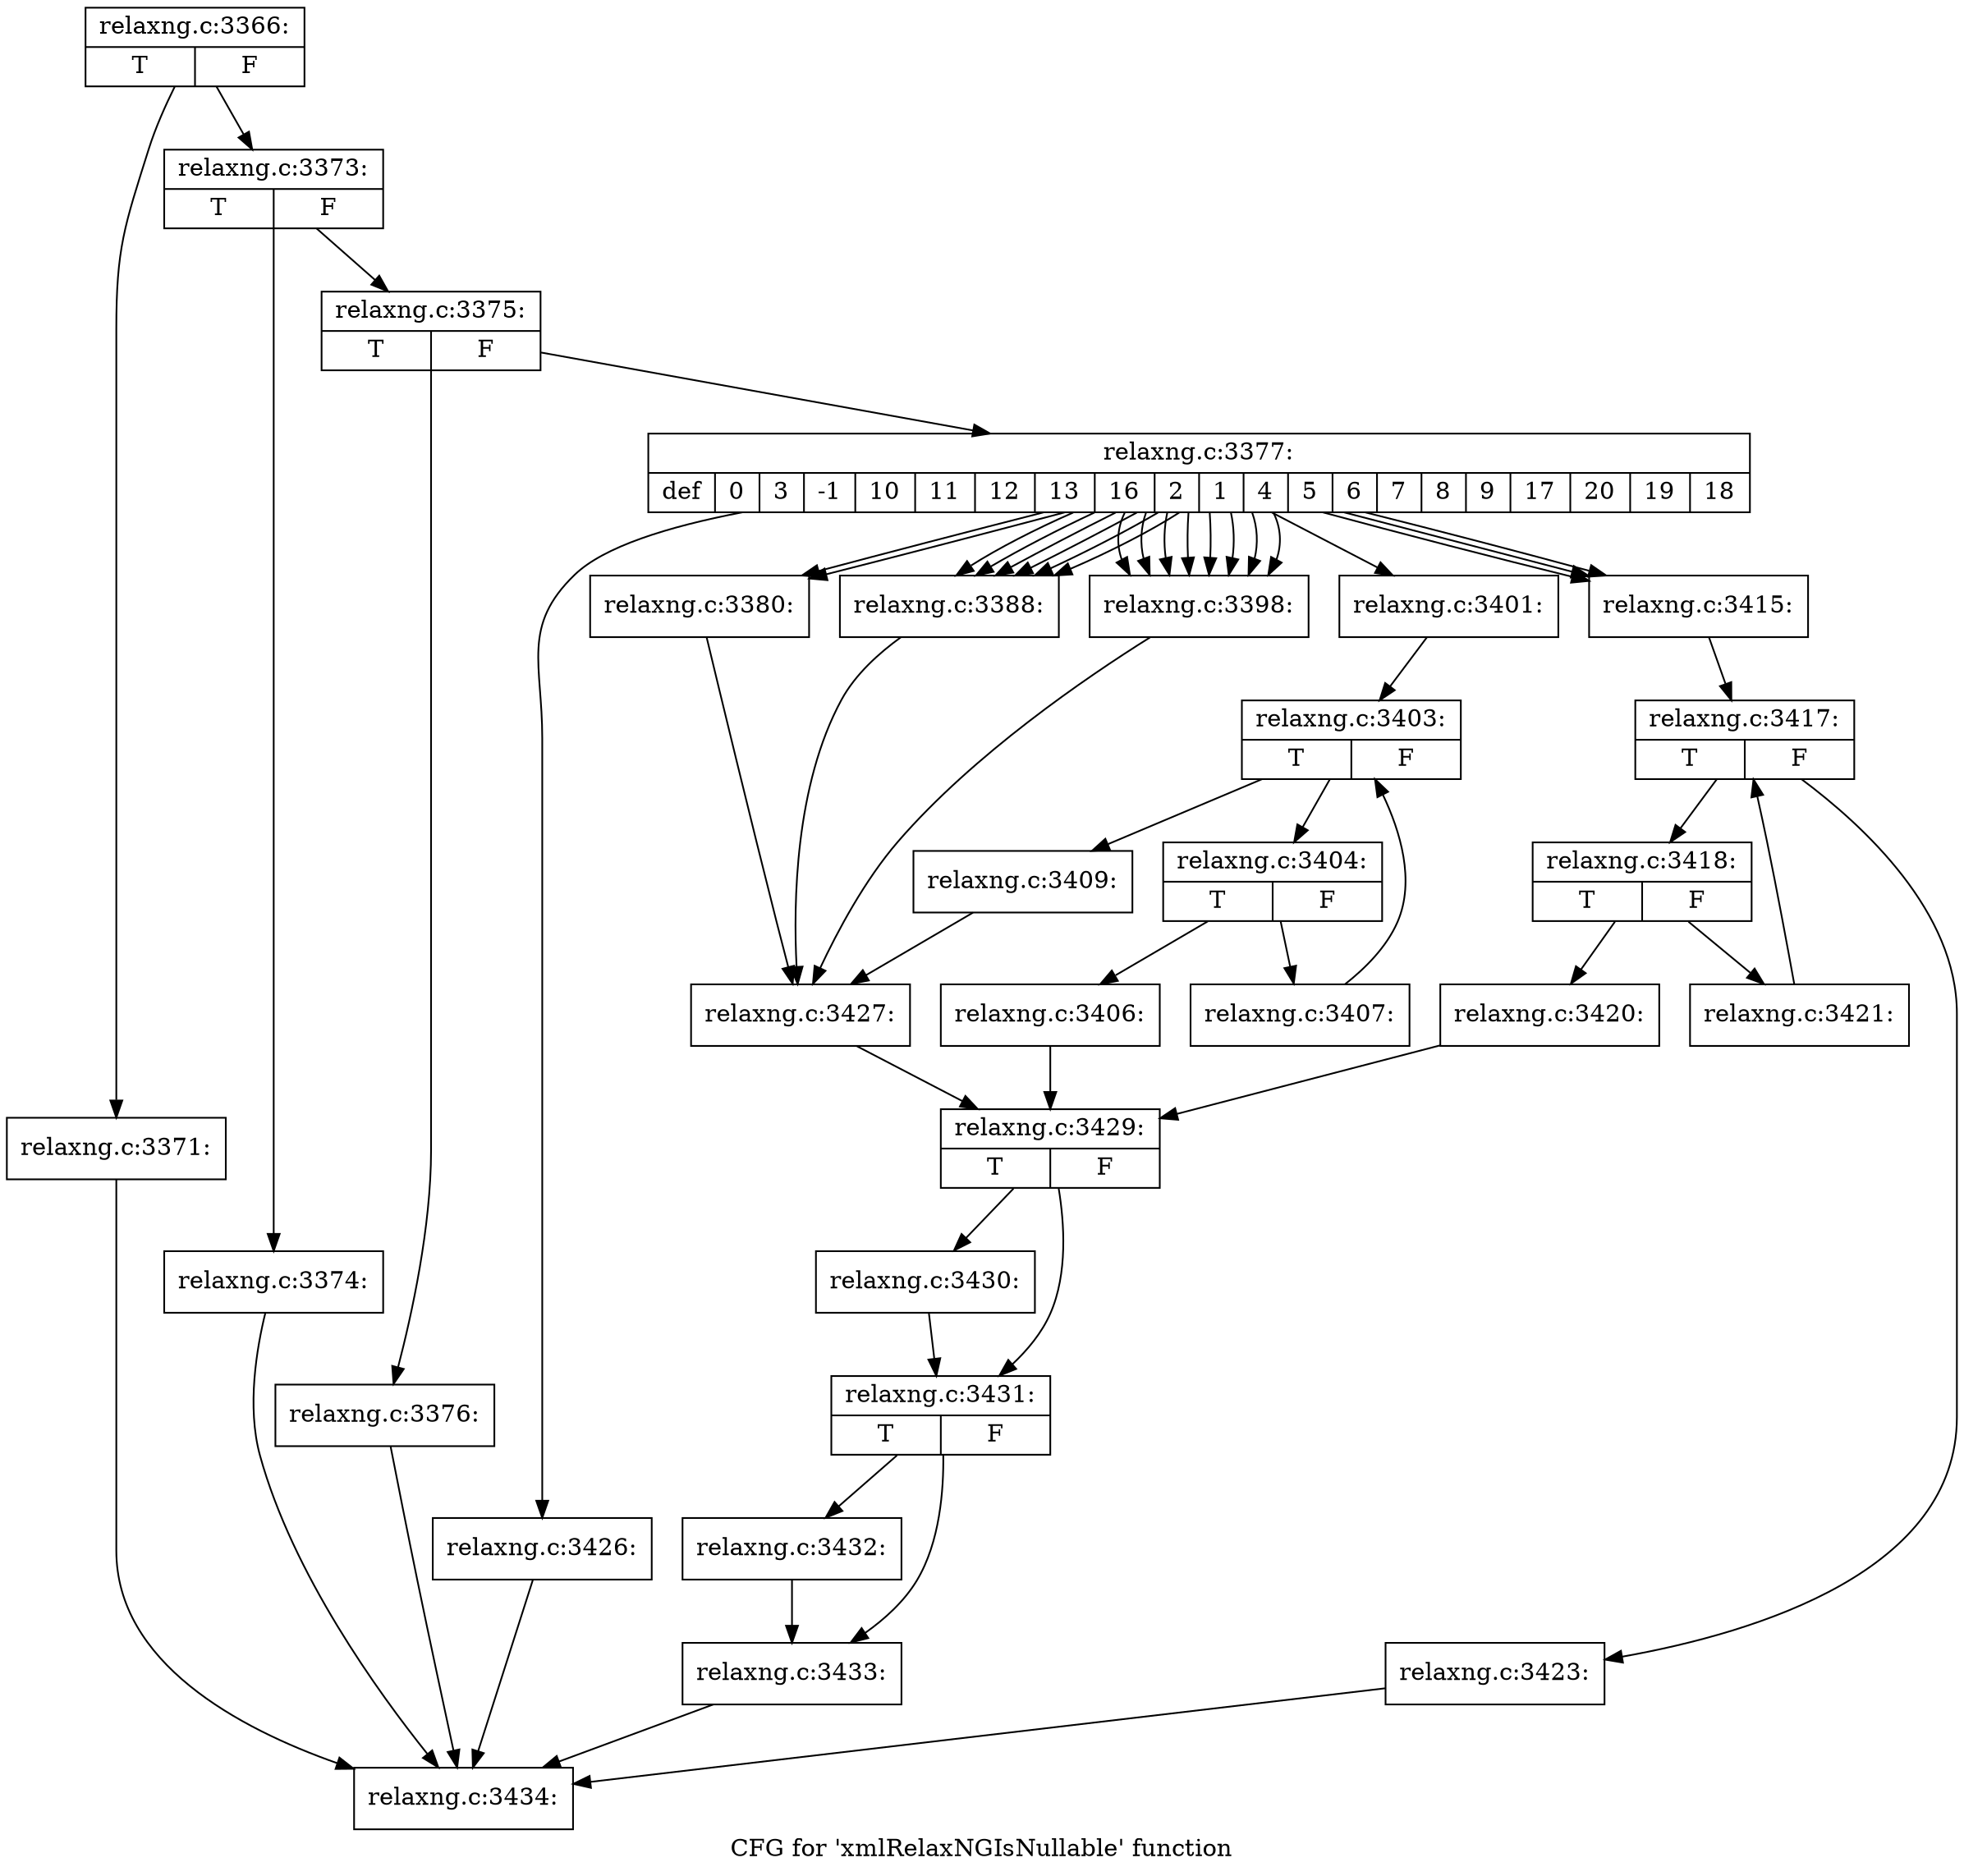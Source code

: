digraph "CFG for 'xmlRelaxNGIsNullable' function" {
	label="CFG for 'xmlRelaxNGIsNullable' function";

	Node0x3e3c070 [shape=record,label="{relaxng.c:3366:|{<s0>T|<s1>F}}"];
	Node0x3e3c070 -> Node0x3e3c310;
	Node0x3e3c070 -> Node0x3e3c360;
	Node0x3e3c310 [shape=record,label="{relaxng.c:3371:}"];
	Node0x3e3c310 -> Node0x3e542a0;
	Node0x3e3c360 [shape=record,label="{relaxng.c:3373:|{<s0>T|<s1>F}}"];
	Node0x3e3c360 -> Node0x3e54db0;
	Node0x3e3c360 -> Node0x3e54e00;
	Node0x3e54db0 [shape=record,label="{relaxng.c:3374:}"];
	Node0x3e54db0 -> Node0x3e542a0;
	Node0x3e54e00 [shape=record,label="{relaxng.c:3375:|{<s0>T|<s1>F}}"];
	Node0x3e54e00 -> Node0x3e554a0;
	Node0x3e54e00 -> Node0x3e554f0;
	Node0x3e554a0 [shape=record,label="{relaxng.c:3376:}"];
	Node0x3e554a0 -> Node0x3e542a0;
	Node0x3e554f0 [shape=record,label="{relaxng.c:3377:|{<s0>def|<s1>0|<s2>3|<s3>-1|<s4>10|<s5>11|<s6>12|<s7>13|<s8>16|<s9>2|<s10>1|<s11>4|<s12>5|<s13>6|<s14>7|<s15>8|<s16>9|<s17>17|<s18>20|<s19>19|<s20>18}}"];
	Node0x3e554f0 -> Node0x3e55d30;
	Node0x3e554f0 -> Node0x3e56070;
	Node0x3e554f0 -> Node0x3e56070;
	Node0x3e554f0 -> Node0x3e56260;
	Node0x3e554f0 -> Node0x3e56260;
	Node0x3e554f0 -> Node0x3e56260;
	Node0x3e554f0 -> Node0x3e56260;
	Node0x3e554f0 -> Node0x3e56260;
	Node0x3e554f0 -> Node0x3e56260;
	Node0x3e554f0 -> Node0x3e566a0;
	Node0x3e554f0 -> Node0x3e566a0;
	Node0x3e554f0 -> Node0x3e566a0;
	Node0x3e554f0 -> Node0x3e566a0;
	Node0x3e554f0 -> Node0x3e566a0;
	Node0x3e554f0 -> Node0x3e566a0;
	Node0x3e554f0 -> Node0x3e566a0;
	Node0x3e554f0 -> Node0x3e566a0;
	Node0x3e554f0 -> Node0x3e55f80;
	Node0x3e554f0 -> Node0x3e58ab0;
	Node0x3e554f0 -> Node0x3e58ab0;
	Node0x3e554f0 -> Node0x3e58ab0;
	Node0x3e56070 [shape=record,label="{relaxng.c:3380:}"];
	Node0x3e56070 -> Node0x3e55b20;
	Node0x3e56260 [shape=record,label="{relaxng.c:3388:}"];
	Node0x3e56260 -> Node0x3e55b20;
	Node0x3e566a0 [shape=record,label="{relaxng.c:3398:}"];
	Node0x3e566a0 -> Node0x3e55b20;
	Node0x3e55f80 [shape=record,label="{relaxng.c:3401:}"];
	Node0x3e55f80 -> Node0x3e572b0;
	Node0x3e572b0 [shape=record,label="{relaxng.c:3403:|{<s0>T|<s1>F}}"];
	Node0x3e572b0 -> Node0x3e576a0;
	Node0x3e572b0 -> Node0x3e574d0;
	Node0x3e576a0 [shape=record,label="{relaxng.c:3404:|{<s0>T|<s1>F}}"];
	Node0x3e576a0 -> Node0x3e579b0;
	Node0x3e576a0 -> Node0x3e57a00;
	Node0x3e579b0 [shape=record,label="{relaxng.c:3406:}"];
	Node0x3e579b0 -> Node0x3e57bc0;
	Node0x3e57a00 [shape=record,label="{relaxng.c:3407:}"];
	Node0x3e57a00 -> Node0x3e572b0;
	Node0x3e574d0 [shape=record,label="{relaxng.c:3409:}"];
	Node0x3e574d0 -> Node0x3e55b20;
	Node0x3e58ab0 [shape=record,label="{relaxng.c:3415:}"];
	Node0x3e58ab0 -> Node0x3e590b0;
	Node0x3e590b0 [shape=record,label="{relaxng.c:3417:|{<s0>T|<s1>F}}"];
	Node0x3e590b0 -> Node0x3e594a0;
	Node0x3e590b0 -> Node0x3e592d0;
	Node0x3e594a0 [shape=record,label="{relaxng.c:3418:|{<s0>T|<s1>F}}"];
	Node0x3e594a0 -> Node0x3e597b0;
	Node0x3e594a0 -> Node0x3e59800;
	Node0x3e597b0 [shape=record,label="{relaxng.c:3420:}"];
	Node0x3e597b0 -> Node0x3e57bc0;
	Node0x3e59800 [shape=record,label="{relaxng.c:3421:}"];
	Node0x3e59800 -> Node0x3e590b0;
	Node0x3e592d0 [shape=record,label="{relaxng.c:3423:}"];
	Node0x3e592d0 -> Node0x3e542a0;
	Node0x3e55d30 [shape=record,label="{relaxng.c:3426:}"];
	Node0x3e55d30 -> Node0x3e542a0;
	Node0x3e55b20 [shape=record,label="{relaxng.c:3427:}"];
	Node0x3e55b20 -> Node0x3e57bc0;
	Node0x3e57bc0 [shape=record,label="{relaxng.c:3429:|{<s0>T|<s1>F}}"];
	Node0x3e57bc0 -> Node0x3e5a310;
	Node0x3e57bc0 -> Node0x3e5a360;
	Node0x3e5a310 [shape=record,label="{relaxng.c:3430:}"];
	Node0x3e5a310 -> Node0x3e5a360;
	Node0x3e5a360 [shape=record,label="{relaxng.c:3431:|{<s0>T|<s1>F}}"];
	Node0x3e5a360 -> Node0x3e5aac0;
	Node0x3e5a360 -> Node0x3e5ab10;
	Node0x3e5aac0 [shape=record,label="{relaxng.c:3432:}"];
	Node0x3e5aac0 -> Node0x3e5ab10;
	Node0x3e5ab10 [shape=record,label="{relaxng.c:3433:}"];
	Node0x3e5ab10 -> Node0x3e542a0;
	Node0x3e542a0 [shape=record,label="{relaxng.c:3434:}"];
}

